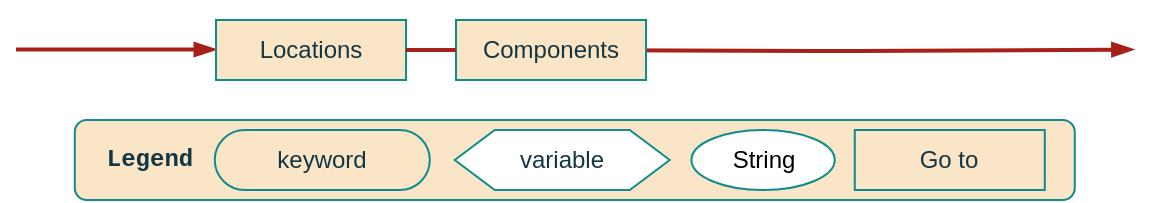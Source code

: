 <mxfile version="21.6.5" type="device">
  <diagram name="Page-1" id="lv2RBA-2qfxnkMvO_x3A">
    <mxGraphModel dx="1224" dy="1267" grid="1" gridSize="10" guides="1" tooltips="1" connect="1" arrows="1" fold="1" page="1" pageScale="1" pageWidth="850" pageHeight="1100" math="0" shadow="0">
      <root>
        <mxCell id="0" />
        <mxCell id="1" parent="0" />
        <mxCell id="c65OvQi4uEtFYJh8bwgA-66" value="" style="group" parent="1" vertex="1" connectable="0">
          <mxGeometry x="1019.385" y="290" width="500" height="40" as="geometry" />
        </mxCell>
        <mxCell id="EwrT_p0m1SvkqEXyKUbj-6" value="&lt;b&gt;&amp;nbsp; Legend&lt;/b&gt;" style="text;html=1;align=left;verticalAlign=middle;whiteSpace=wrap;rounded=1;fontFamily=Courier New;perimeterSpacing=6;shadow=0;fillColor=#FAE5C7;fontColor=#143642;strokeColor=#0F8B8D;labelBackgroundColor=none;container=0;" parent="c65OvQi4uEtFYJh8bwgA-66" vertex="1">
          <mxGeometry width="500" height="40" as="geometry" />
        </mxCell>
        <mxCell id="EwrT_p0m1SvkqEXyKUbj-25" value="String" style="ellipse;whiteSpace=wrap;html=1;rounded=1;labelBackgroundColor=none;strokeColor=#0F8B8D;fontFamily=Helvetica;fontSize=12;fontColor=default;fillColor=default;container=0;" parent="c65OvQi4uEtFYJh8bwgA-66" vertex="1">
          <mxGeometry x="308.33" y="5" width="71.667" height="30" as="geometry" />
        </mxCell>
        <mxCell id="EwrT_p0m1SvkqEXyKUbj-26" value="variable" style="shape=hexagon;perimeter=hexagonPerimeter2;whiteSpace=wrap;html=1;fixedSize=1;strokeColor=#0F8B8D;fontColor=#143642;fillColor=default;container=0;" parent="c65OvQi4uEtFYJh8bwgA-66" vertex="1">
          <mxGeometry x="189.996" y="5" width="107.5" height="30" as="geometry" />
        </mxCell>
        <mxCell id="EwrT_p0m1SvkqEXyKUbj-27" value="&lt;p&gt;keyword&lt;/p&gt;" style="rounded=1;whiteSpace=wrap;html=1;arcSize=50;fontStyle=0;fillColor=#FAE5C7;strokeColor=#0F8B8D;labelBackgroundColor=none;fontColor=#143642;container=0;" parent="c65OvQi4uEtFYJh8bwgA-66" vertex="1">
          <mxGeometry x="70.001" y="5" width="107.5" height="30" as="geometry" />
        </mxCell>
        <mxCell id="c65OvQi4uEtFYJh8bwgA-65" value="Go to" style="rounded=1;whiteSpace=wrap;html=1;strokeColor=#0F8B8D;fontFamily=Helvetica;fontSize=12;fontColor=#143642;fillColor=#FAE5C7;arcSize=0;fontStyle=0;shadow=0;labelBackgroundColor=none;" parent="c65OvQi4uEtFYJh8bwgA-66" vertex="1">
          <mxGeometry x="390" y="5" width="95" height="30" as="geometry" />
        </mxCell>
        <mxCell id="c65OvQi4uEtFYJh8bwgA-67" value="" style="group" parent="1" vertex="1" connectable="0">
          <mxGeometry x="990" y="230" width="558.77" height="40" as="geometry" />
        </mxCell>
        <mxCell id="EwrT_p0m1SvkqEXyKUbj-44" value="" style="endArrow=blockThin;html=1;rounded=1;labelBackgroundColor=none;strokeColor=#A8201A;strokeWidth=2;fontFamily=Helvetica;fontSize=12;fontColor=default;shape=connector;endFill=1;align=left;" parent="c65OvQi4uEtFYJh8bwgA-67" edge="1">
          <mxGeometry width="50" height="50" relative="1" as="geometry">
            <mxPoint y="24.76" as="sourcePoint" />
            <mxPoint x="100" y="24.76" as="targetPoint" />
          </mxGeometry>
        </mxCell>
        <mxCell id="EwrT_p0m1SvkqEXyKUbj-51" style="edgeStyle=orthogonalEdgeStyle;shape=connector;rounded=1;orthogonalLoop=1;jettySize=auto;html=1;labelBackgroundColor=none;strokeColor=#A8201A;strokeWidth=2;fontFamily=Helvetica;fontSize=12;fontColor=default;endArrow=blockThin;endFill=1;" parent="c65OvQi4uEtFYJh8bwgA-67" edge="1">
          <mxGeometry relative="1" as="geometry">
            <mxPoint x="558.77" y="24.8" as="targetPoint" />
            <mxPoint x="260" y="25" as="sourcePoint" />
          </mxGeometry>
        </mxCell>
        <mxCell id="c65OvQi4uEtFYJh8bwgA-61" value="Locations" style="rounded=1;whiteSpace=wrap;html=1;strokeColor=#0F8B8D;fontFamily=Helvetica;fontSize=12;fontColor=#143642;fillColor=#FAE5C7;arcSize=0;fontStyle=0;shadow=0;labelBackgroundColor=none;" parent="c65OvQi4uEtFYJh8bwgA-67" vertex="1">
          <mxGeometry x="100" y="10" width="95" height="30" as="geometry" />
        </mxCell>
        <mxCell id="c65OvQi4uEtFYJh8bwgA-62" value="Components" style="rounded=1;whiteSpace=wrap;html=1;strokeColor=#0F8B8D;fontFamily=Helvetica;fontSize=12;fontColor=#143642;fillColor=#FAE5C7;arcSize=0;fontStyle=0;shadow=0;labelBackgroundColor=none;" parent="c65OvQi4uEtFYJh8bwgA-67" vertex="1">
          <mxGeometry x="220" y="10" width="95" height="30" as="geometry" />
        </mxCell>
        <mxCell id="c65OvQi4uEtFYJh8bwgA-64" value="" style="edgeStyle=orthogonalEdgeStyle;shape=connector;rounded=1;orthogonalLoop=1;jettySize=auto;html=1;labelBackgroundColor=none;strokeColor=#A8201A;strokeWidth=2;fontFamily=Helvetica;fontSize=12;fontColor=default;endArrow=none;endFill=0;" parent="c65OvQi4uEtFYJh8bwgA-67" source="c65OvQi4uEtFYJh8bwgA-61" target="c65OvQi4uEtFYJh8bwgA-62" edge="1">
          <mxGeometry relative="1" as="geometry" />
        </mxCell>
      </root>
    </mxGraphModel>
  </diagram>
</mxfile>
